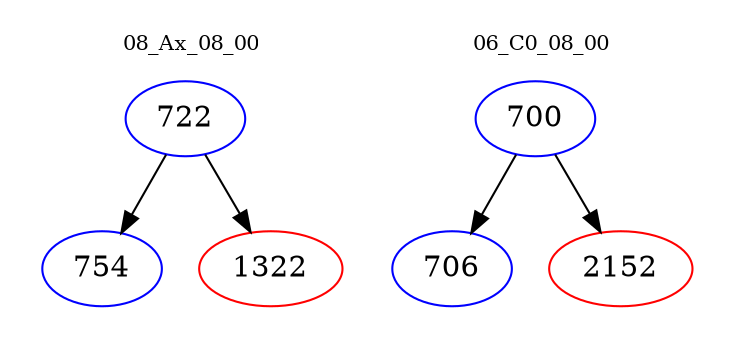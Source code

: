 digraph{
subgraph cluster_0 {
color = white
label = "08_Ax_08_00";
fontsize=10;
T0_722 [label="722", color="blue"]
T0_722 -> T0_754 [color="black"]
T0_754 [label="754", color="blue"]
T0_722 -> T0_1322 [color="black"]
T0_1322 [label="1322", color="red"]
}
subgraph cluster_1 {
color = white
label = "06_C0_08_00";
fontsize=10;
T1_700 [label="700", color="blue"]
T1_700 -> T1_706 [color="black"]
T1_706 [label="706", color="blue"]
T1_700 -> T1_2152 [color="black"]
T1_2152 [label="2152", color="red"]
}
}
